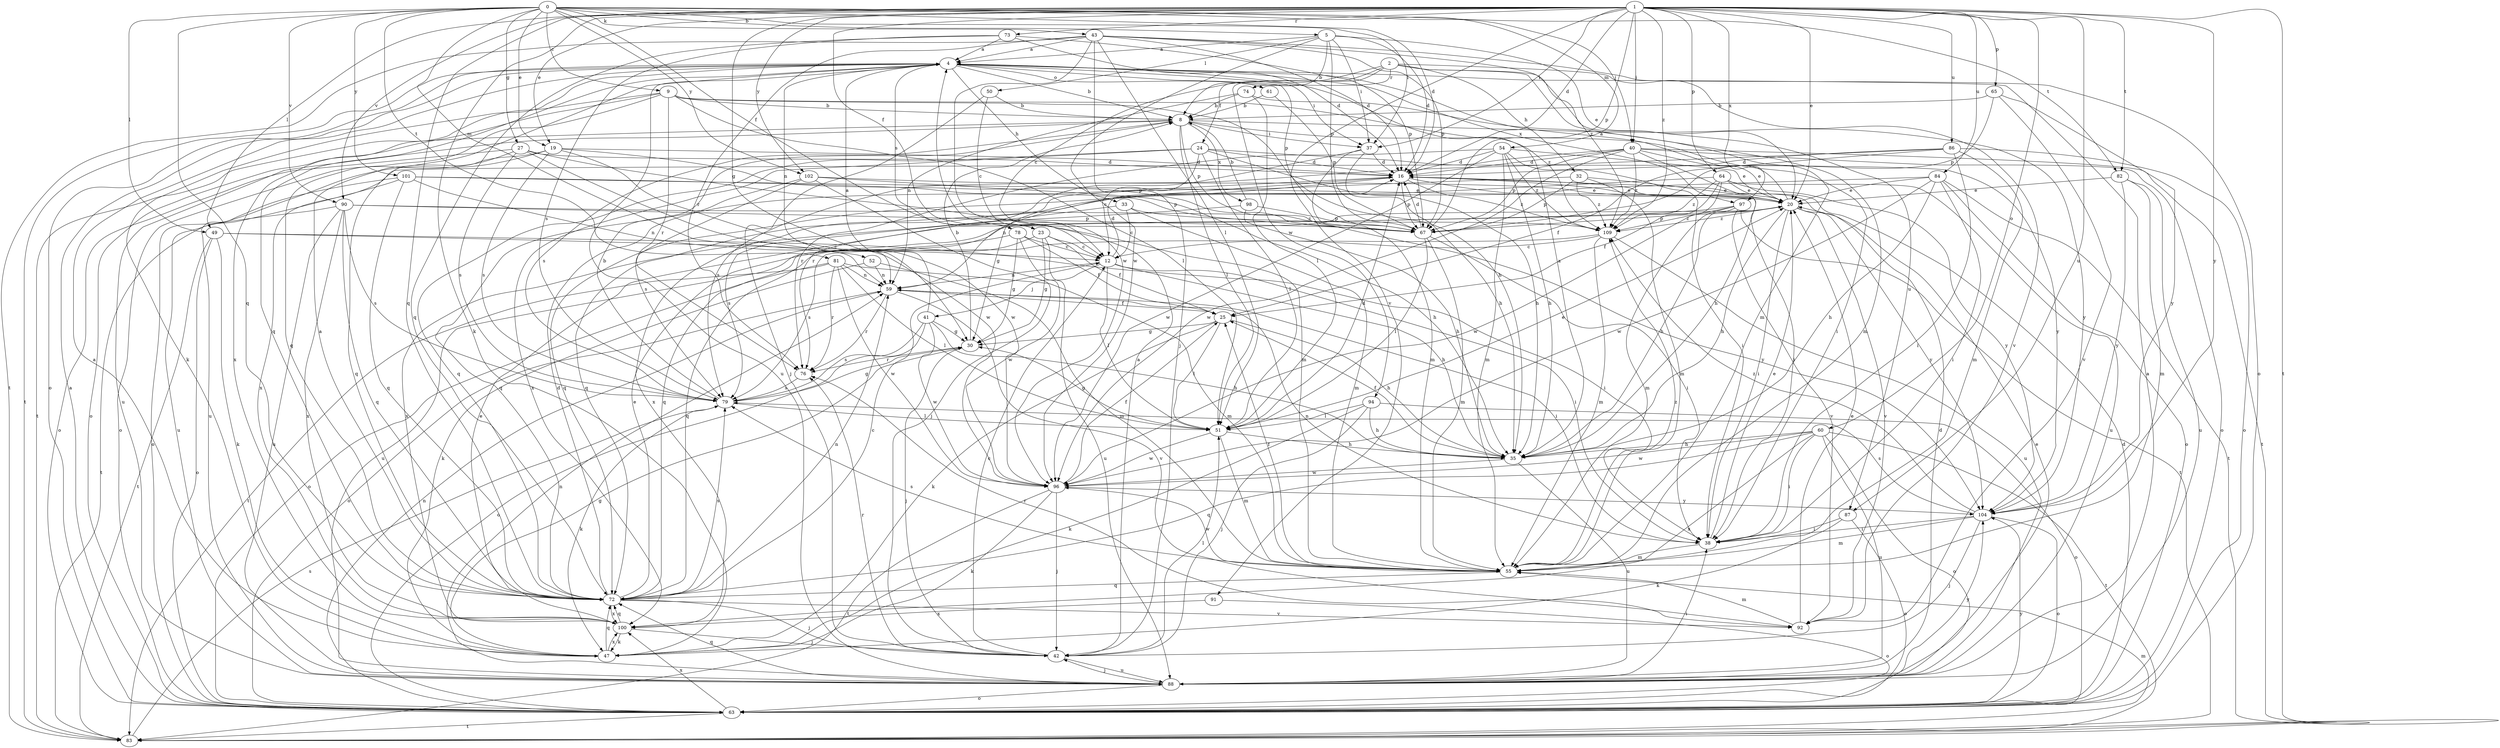 strict digraph  {
0;
1;
2;
4;
5;
8;
9;
12;
16;
19;
20;
23;
24;
25;
27;
30;
32;
33;
35;
37;
38;
40;
41;
42;
43;
47;
49;
50;
51;
52;
54;
55;
59;
60;
61;
63;
64;
65;
67;
72;
73;
74;
76;
78;
79;
81;
82;
83;
84;
86;
87;
88;
90;
91;
92;
94;
96;
97;
98;
100;
101;
102;
104;
109;
0 -> 5  [label=b];
0 -> 9  [label=c];
0 -> 16  [label=d];
0 -> 19  [label=e];
0 -> 23  [label=f];
0 -> 27  [label=g];
0 -> 37  [label=i];
0 -> 40  [label=j];
0 -> 43  [label=k];
0 -> 49  [label=l];
0 -> 52  [label=m];
0 -> 54  [label=m];
0 -> 72  [label=q];
0 -> 81  [label=t];
0 -> 82  [label=t];
0 -> 90  [label=v];
0 -> 101  [label=y];
0 -> 102  [label=y];
1 -> 16  [label=d];
1 -> 19  [label=e];
1 -> 20  [label=e];
1 -> 23  [label=f];
1 -> 30  [label=g];
1 -> 37  [label=i];
1 -> 40  [label=j];
1 -> 47  [label=k];
1 -> 49  [label=l];
1 -> 60  [label=o];
1 -> 64  [label=p];
1 -> 65  [label=p];
1 -> 67  [label=p];
1 -> 72  [label=q];
1 -> 73  [label=r];
1 -> 82  [label=t];
1 -> 83  [label=t];
1 -> 84  [label=u];
1 -> 86  [label=u];
1 -> 87  [label=u];
1 -> 90  [label=v];
1 -> 91  [label=v];
1 -> 97  [label=x];
1 -> 102  [label=y];
1 -> 104  [label=y];
1 -> 109  [label=z];
2 -> 12  [label=c];
2 -> 24  [label=f];
2 -> 32  [label=h];
2 -> 55  [label=m];
2 -> 74  [label=r];
2 -> 87  [label=u];
2 -> 92  [label=v];
2 -> 94  [label=w];
4 -> 8  [label=b];
4 -> 33  [label=h];
4 -> 37  [label=i];
4 -> 47  [label=k];
4 -> 59  [label=n];
4 -> 61  [label=o];
4 -> 63  [label=o];
4 -> 67  [label=p];
4 -> 72  [label=q];
4 -> 78  [label=s];
4 -> 83  [label=t];
4 -> 88  [label=u];
4 -> 97  [label=x];
5 -> 4  [label=a];
5 -> 8  [label=b];
5 -> 16  [label=d];
5 -> 20  [label=e];
5 -> 37  [label=i];
5 -> 50  [label=l];
5 -> 67  [label=p];
5 -> 96  [label=w];
8 -> 37  [label=i];
8 -> 38  [label=i];
8 -> 51  [label=l];
8 -> 63  [label=o];
8 -> 67  [label=p];
8 -> 79  [label=s];
8 -> 88  [label=u];
8 -> 98  [label=x];
8 -> 104  [label=y];
9 -> 8  [label=b];
9 -> 35  [label=h];
9 -> 51  [label=l];
9 -> 72  [label=q];
9 -> 76  [label=r];
9 -> 83  [label=t];
9 -> 100  [label=x];
9 -> 109  [label=z];
12 -> 16  [label=d];
12 -> 35  [label=h];
12 -> 38  [label=i];
12 -> 41  [label=j];
12 -> 51  [label=l];
12 -> 59  [label=n];
16 -> 20  [label=e];
16 -> 30  [label=g];
16 -> 38  [label=i];
16 -> 67  [label=p];
16 -> 72  [label=q];
16 -> 109  [label=z];
19 -> 16  [label=d];
19 -> 63  [label=o];
19 -> 67  [label=p];
19 -> 79  [label=s];
19 -> 88  [label=u];
19 -> 96  [label=w];
20 -> 4  [label=a];
20 -> 35  [label=h];
20 -> 38  [label=i];
20 -> 67  [label=p];
20 -> 92  [label=v];
20 -> 104  [label=y];
20 -> 109  [label=z];
23 -> 12  [label=c];
23 -> 25  [label=f];
23 -> 30  [label=g];
23 -> 72  [label=q];
23 -> 88  [label=u];
24 -> 12  [label=c];
24 -> 16  [label=d];
24 -> 35  [label=h];
24 -> 51  [label=l];
24 -> 72  [label=q];
24 -> 100  [label=x];
24 -> 104  [label=y];
25 -> 30  [label=g];
25 -> 35  [label=h];
25 -> 47  [label=k];
25 -> 51  [label=l];
27 -> 16  [label=d];
27 -> 55  [label=m];
27 -> 63  [label=o];
27 -> 72  [label=q];
27 -> 79  [label=s];
27 -> 96  [label=w];
30 -> 8  [label=b];
30 -> 42  [label=j];
30 -> 76  [label=r];
32 -> 20  [label=e];
32 -> 55  [label=m];
32 -> 67  [label=p];
32 -> 72  [label=q];
32 -> 109  [label=z];
33 -> 12  [label=c];
33 -> 55  [label=m];
33 -> 79  [label=s];
33 -> 109  [label=z];
35 -> 4  [label=a];
35 -> 25  [label=f];
35 -> 88  [label=u];
35 -> 96  [label=w];
37 -> 16  [label=d];
37 -> 35  [label=h];
37 -> 55  [label=m];
37 -> 76  [label=r];
38 -> 20  [label=e];
38 -> 55  [label=m];
38 -> 59  [label=n];
40 -> 16  [label=d];
40 -> 20  [label=e];
40 -> 35  [label=h];
40 -> 63  [label=o];
40 -> 67  [label=p];
40 -> 83  [label=t];
40 -> 96  [label=w];
40 -> 100  [label=x];
40 -> 109  [label=z];
41 -> 4  [label=a];
41 -> 30  [label=g];
41 -> 35  [label=h];
41 -> 63  [label=o];
41 -> 79  [label=s];
41 -> 96  [label=w];
42 -> 4  [label=a];
42 -> 12  [label=c];
42 -> 51  [label=l];
42 -> 76  [label=r];
42 -> 88  [label=u];
43 -> 4  [label=a];
43 -> 16  [label=d];
43 -> 42  [label=j];
43 -> 51  [label=l];
43 -> 63  [label=o];
43 -> 67  [label=p];
43 -> 76  [label=r];
43 -> 83  [label=t];
43 -> 96  [label=w];
43 -> 109  [label=z];
47 -> 4  [label=a];
47 -> 30  [label=g];
47 -> 72  [label=q];
47 -> 100  [label=x];
49 -> 12  [label=c];
49 -> 38  [label=i];
49 -> 47  [label=k];
49 -> 63  [label=o];
49 -> 83  [label=t];
50 -> 8  [label=b];
50 -> 12  [label=c];
50 -> 42  [label=j];
51 -> 16  [label=d];
51 -> 20  [label=e];
51 -> 30  [label=g];
51 -> 35  [label=h];
51 -> 55  [label=m];
51 -> 96  [label=w];
52 -> 47  [label=k];
52 -> 55  [label=m];
52 -> 59  [label=n];
54 -> 16  [label=d];
54 -> 20  [label=e];
54 -> 35  [label=h];
54 -> 38  [label=i];
54 -> 55  [label=m];
54 -> 76  [label=r];
54 -> 96  [label=w];
54 -> 109  [label=z];
55 -> 25  [label=f];
55 -> 72  [label=q];
55 -> 79  [label=s];
55 -> 96  [label=w];
55 -> 109  [label=z];
59 -> 25  [label=f];
59 -> 38  [label=i];
59 -> 63  [label=o];
59 -> 76  [label=r];
59 -> 92  [label=v];
60 -> 35  [label=h];
60 -> 38  [label=i];
60 -> 63  [label=o];
60 -> 72  [label=q];
60 -> 83  [label=t];
60 -> 88  [label=u];
60 -> 96  [label=w];
60 -> 100  [label=x];
61 -> 8  [label=b];
61 -> 67  [label=p];
63 -> 4  [label=a];
63 -> 16  [label=d];
63 -> 59  [label=n];
63 -> 83  [label=t];
63 -> 100  [label=x];
63 -> 104  [label=y];
64 -> 20  [label=e];
64 -> 25  [label=f];
64 -> 59  [label=n];
64 -> 88  [label=u];
64 -> 96  [label=w];
64 -> 104  [label=y];
64 -> 109  [label=z];
65 -> 8  [label=b];
65 -> 67  [label=p];
65 -> 92  [label=v];
65 -> 104  [label=y];
67 -> 16  [label=d];
67 -> 38  [label=i];
67 -> 51  [label=l];
67 -> 55  [label=m];
72 -> 4  [label=a];
72 -> 12  [label=c];
72 -> 16  [label=d];
72 -> 20  [label=e];
72 -> 42  [label=j];
72 -> 59  [label=n];
72 -> 79  [label=s];
72 -> 92  [label=v];
72 -> 100  [label=x];
73 -> 4  [label=a];
73 -> 16  [label=d];
73 -> 67  [label=p];
73 -> 72  [label=q];
73 -> 79  [label=s];
74 -> 8  [label=b];
74 -> 51  [label=l];
74 -> 55  [label=m];
74 -> 59  [label=n];
76 -> 79  [label=s];
78 -> 12  [label=c];
78 -> 25  [label=f];
78 -> 30  [label=g];
78 -> 88  [label=u];
78 -> 96  [label=w];
79 -> 8  [label=b];
79 -> 30  [label=g];
79 -> 47  [label=k];
79 -> 51  [label=l];
81 -> 51  [label=l];
81 -> 55  [label=m];
81 -> 59  [label=n];
81 -> 63  [label=o];
81 -> 76  [label=r];
81 -> 83  [label=t];
81 -> 96  [label=w];
82 -> 20  [label=e];
82 -> 55  [label=m];
82 -> 88  [label=u];
82 -> 104  [label=y];
83 -> 55  [label=m];
83 -> 79  [label=s];
84 -> 20  [label=e];
84 -> 35  [label=h];
84 -> 38  [label=i];
84 -> 63  [label=o];
84 -> 83  [label=t];
84 -> 96  [label=w];
84 -> 100  [label=x];
86 -> 16  [label=d];
86 -> 25  [label=f];
86 -> 38  [label=i];
86 -> 55  [label=m];
86 -> 63  [label=o];
86 -> 79  [label=s];
87 -> 38  [label=i];
87 -> 47  [label=k];
87 -> 63  [label=o];
88 -> 4  [label=a];
88 -> 16  [label=d];
88 -> 20  [label=e];
88 -> 38  [label=i];
88 -> 42  [label=j];
88 -> 59  [label=n];
88 -> 63  [label=o];
88 -> 72  [label=q];
88 -> 104  [label=y];
90 -> 67  [label=p];
90 -> 72  [label=q];
90 -> 79  [label=s];
90 -> 83  [label=t];
90 -> 88  [label=u];
90 -> 100  [label=x];
90 -> 104  [label=y];
91 -> 63  [label=o];
91 -> 100  [label=x];
92 -> 20  [label=e];
92 -> 55  [label=m];
92 -> 76  [label=r];
94 -> 35  [label=h];
94 -> 42  [label=j];
94 -> 47  [label=k];
94 -> 51  [label=l];
94 -> 63  [label=o];
96 -> 25  [label=f];
96 -> 42  [label=j];
96 -> 47  [label=k];
96 -> 83  [label=t];
96 -> 104  [label=y];
97 -> 35  [label=h];
97 -> 55  [label=m];
97 -> 72  [label=q];
97 -> 83  [label=t];
97 -> 92  [label=v];
97 -> 109  [label=z];
98 -> 8  [label=b];
98 -> 35  [label=h];
98 -> 67  [label=p];
98 -> 100  [label=x];
100 -> 20  [label=e];
100 -> 42  [label=j];
100 -> 47  [label=k];
100 -> 72  [label=q];
101 -> 20  [label=e];
101 -> 59  [label=n];
101 -> 63  [label=o];
101 -> 67  [label=p];
101 -> 72  [label=q];
101 -> 88  [label=u];
102 -> 20  [label=e];
102 -> 35  [label=h];
102 -> 42  [label=j];
102 -> 72  [label=q];
102 -> 79  [label=s];
104 -> 38  [label=i];
104 -> 42  [label=j];
104 -> 55  [label=m];
104 -> 63  [label=o];
104 -> 79  [label=s];
104 -> 109  [label=z];
109 -> 12  [label=c];
109 -> 55  [label=m];
109 -> 79  [label=s];
109 -> 88  [label=u];
}
